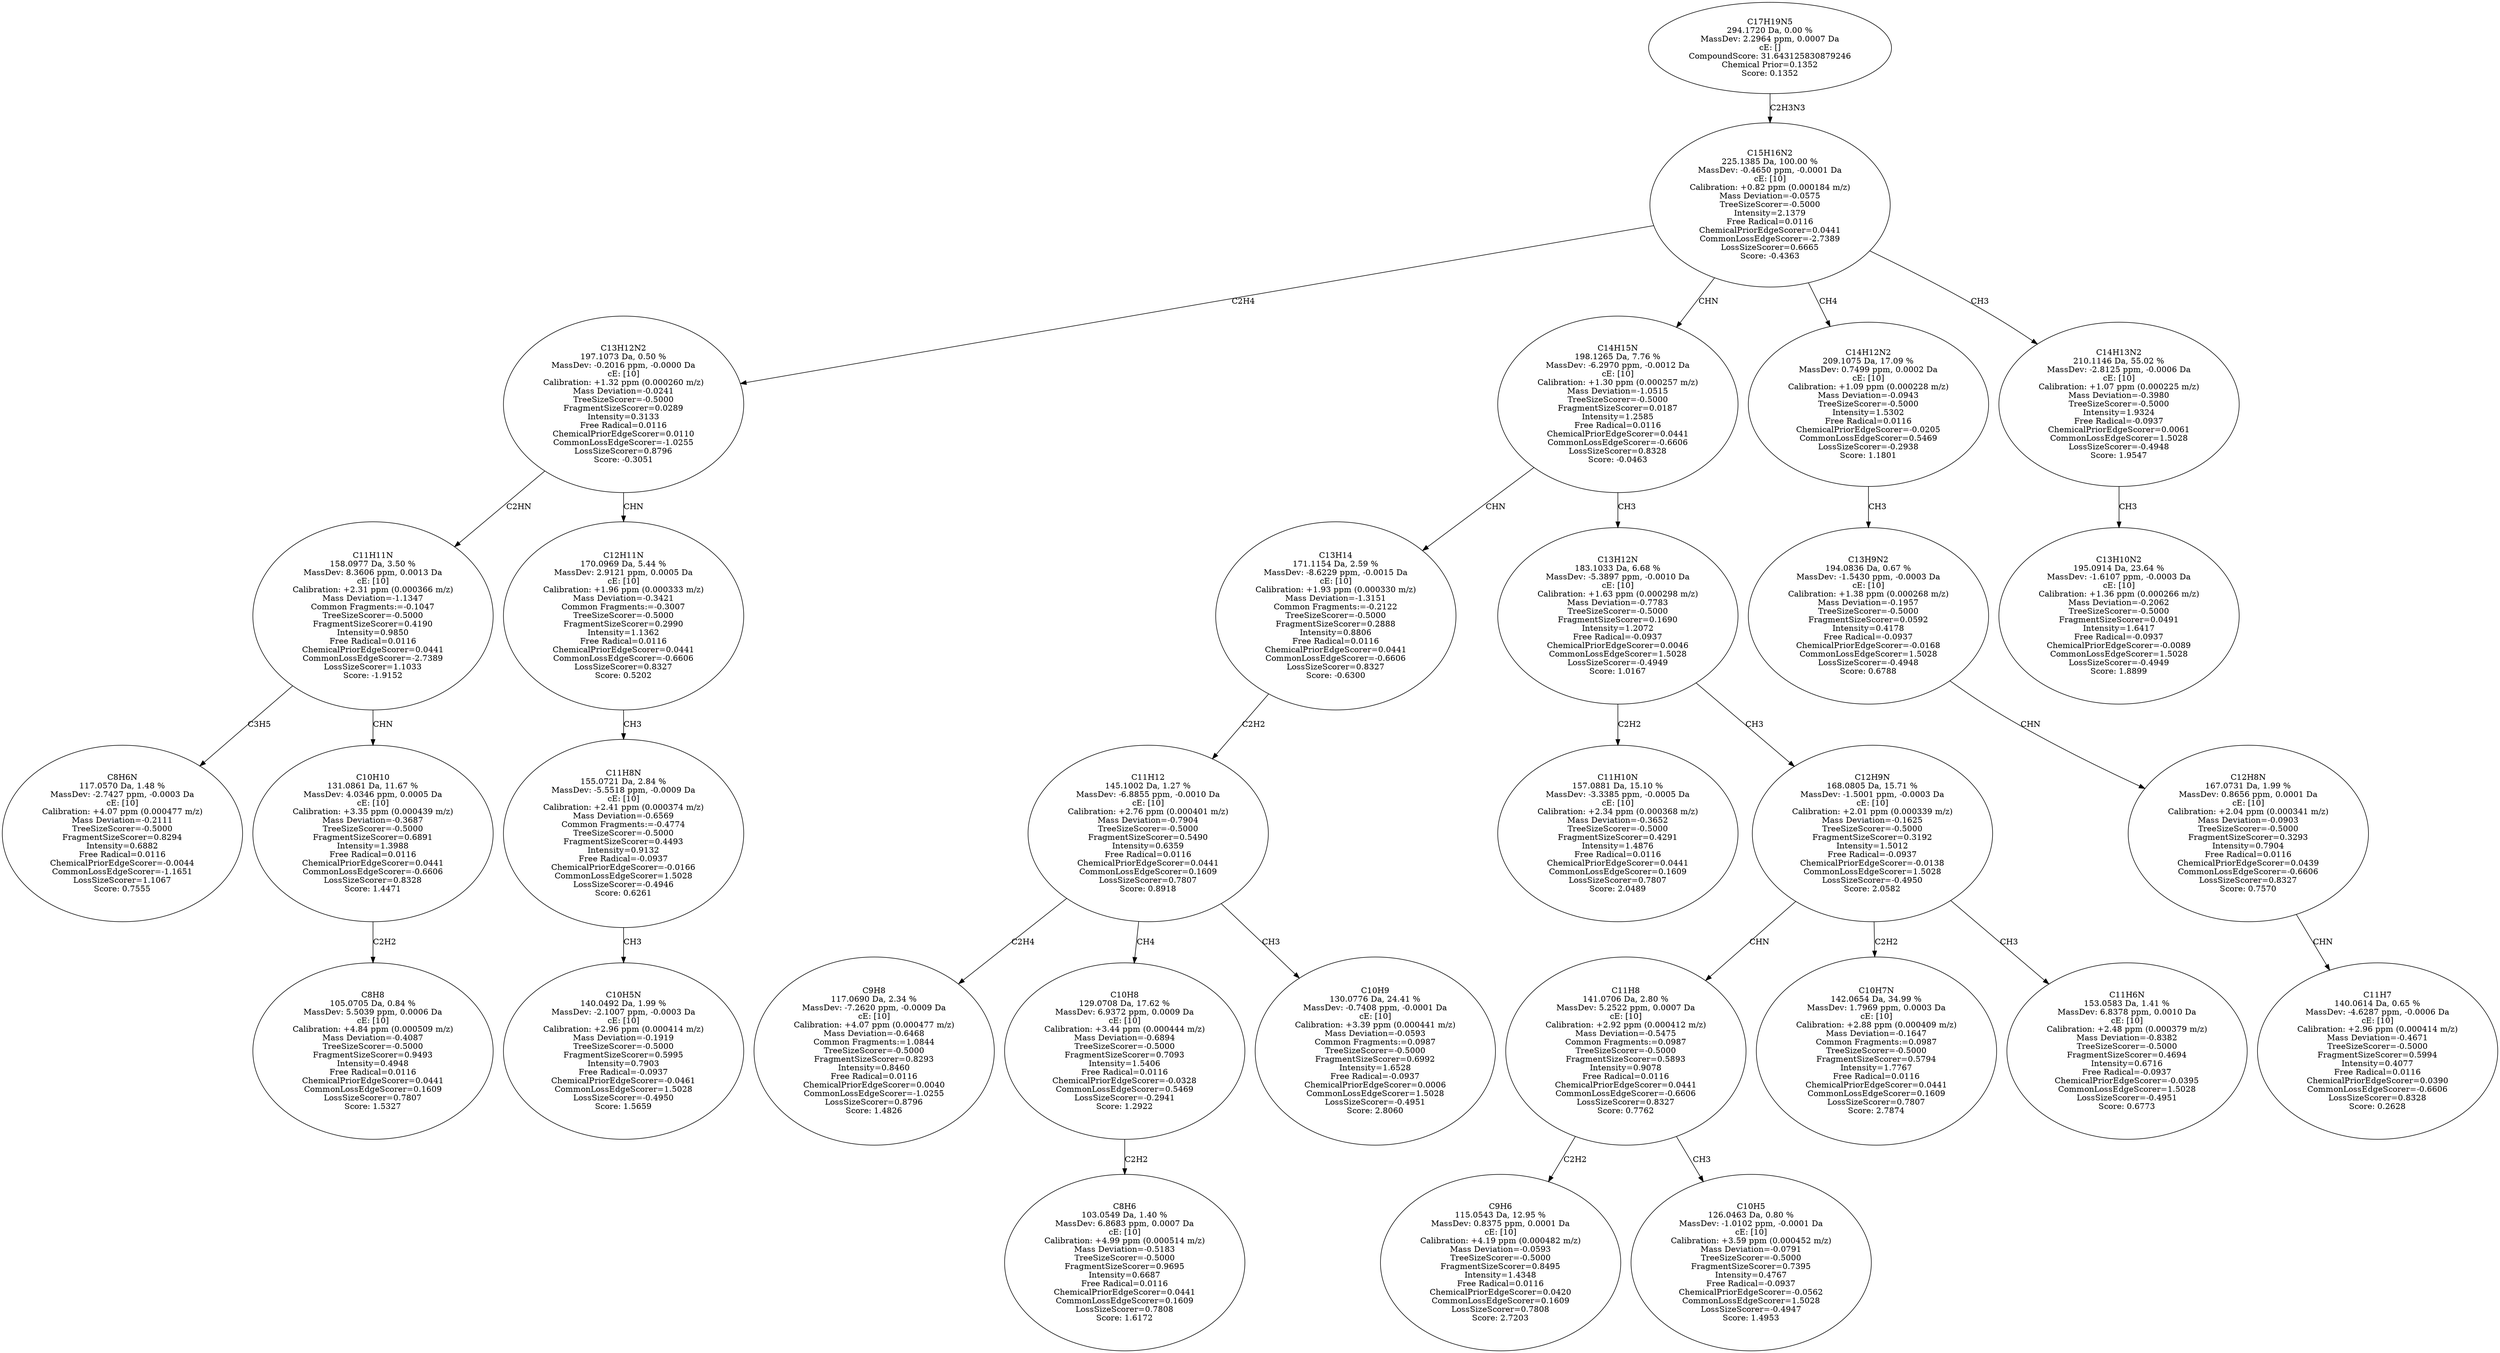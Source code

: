strict digraph {
v1 [label="C8H6N\n117.0570 Da, 1.48 %\nMassDev: -2.7427 ppm, -0.0003 Da\ncE: [10]\nCalibration: +4.07 ppm (0.000477 m/z)\nMass Deviation=-0.2111\nTreeSizeScorer=-0.5000\nFragmentSizeScorer=0.8294\nIntensity=0.6882\nFree Radical=0.0116\nChemicalPriorEdgeScorer=-0.0044\nCommonLossEdgeScorer=-1.1651\nLossSizeScorer=1.1067\nScore: 0.7555"];
v2 [label="C8H8\n105.0705 Da, 0.84 %\nMassDev: 5.5039 ppm, 0.0006 Da\ncE: [10]\nCalibration: +4.84 ppm (0.000509 m/z)\nMass Deviation=-0.4087\nTreeSizeScorer=-0.5000\nFragmentSizeScorer=0.9493\nIntensity=0.4948\nFree Radical=0.0116\nChemicalPriorEdgeScorer=0.0441\nCommonLossEdgeScorer=0.1609\nLossSizeScorer=0.7807\nScore: 1.5327"];
v3 [label="C10H10\n131.0861 Da, 11.67 %\nMassDev: 4.0346 ppm, 0.0005 Da\ncE: [10]\nCalibration: +3.35 ppm (0.000439 m/z)\nMass Deviation=-0.3687\nTreeSizeScorer=-0.5000\nFragmentSizeScorer=0.6891\nIntensity=1.3988\nFree Radical=0.0116\nChemicalPriorEdgeScorer=0.0441\nCommonLossEdgeScorer=-0.6606\nLossSizeScorer=0.8328\nScore: 1.4471"];
v4 [label="C11H11N\n158.0977 Da, 3.50 %\nMassDev: 8.3606 ppm, 0.0013 Da\ncE: [10]\nCalibration: +2.31 ppm (0.000366 m/z)\nMass Deviation=-1.1347\nCommon Fragments:=-0.1047\nTreeSizeScorer=-0.5000\nFragmentSizeScorer=0.4190\nIntensity=0.9850\nFree Radical=0.0116\nChemicalPriorEdgeScorer=0.0441\nCommonLossEdgeScorer=-2.7389\nLossSizeScorer=1.1033\nScore: -1.9152"];
v5 [label="C10H5N\n140.0492 Da, 1.99 %\nMassDev: -2.1007 ppm, -0.0003 Da\ncE: [10]\nCalibration: +2.96 ppm (0.000414 m/z)\nMass Deviation=-0.1919\nTreeSizeScorer=-0.5000\nFragmentSizeScorer=0.5995\nIntensity=0.7903\nFree Radical=-0.0937\nChemicalPriorEdgeScorer=-0.0461\nCommonLossEdgeScorer=1.5028\nLossSizeScorer=-0.4950\nScore: 1.5659"];
v6 [label="C11H8N\n155.0721 Da, 2.84 %\nMassDev: -5.5518 ppm, -0.0009 Da\ncE: [10]\nCalibration: +2.41 ppm (0.000374 m/z)\nMass Deviation=-0.6569\nCommon Fragments:=-0.4774\nTreeSizeScorer=-0.5000\nFragmentSizeScorer=0.4493\nIntensity=0.9132\nFree Radical=-0.0937\nChemicalPriorEdgeScorer=-0.0166\nCommonLossEdgeScorer=1.5028\nLossSizeScorer=-0.4946\nScore: 0.6261"];
v7 [label="C12H11N\n170.0969 Da, 5.44 %\nMassDev: 2.9121 ppm, 0.0005 Da\ncE: [10]\nCalibration: +1.96 ppm (0.000333 m/z)\nMass Deviation=-0.3421\nCommon Fragments:=-0.3007\nTreeSizeScorer=-0.5000\nFragmentSizeScorer=0.2990\nIntensity=1.1362\nFree Radical=0.0116\nChemicalPriorEdgeScorer=0.0441\nCommonLossEdgeScorer=-0.6606\nLossSizeScorer=0.8327\nScore: 0.5202"];
v8 [label="C13H12N2\n197.1073 Da, 0.50 %\nMassDev: -0.2016 ppm, -0.0000 Da\ncE: [10]\nCalibration: +1.32 ppm (0.000260 m/z)\nMass Deviation=-0.0241\nTreeSizeScorer=-0.5000\nFragmentSizeScorer=0.0289\nIntensity=0.3133\nFree Radical=0.0116\nChemicalPriorEdgeScorer=0.0110\nCommonLossEdgeScorer=-1.0255\nLossSizeScorer=0.8796\nScore: -0.3051"];
v9 [label="C9H8\n117.0690 Da, 2.34 %\nMassDev: -7.2620 ppm, -0.0009 Da\ncE: [10]\nCalibration: +4.07 ppm (0.000477 m/z)\nMass Deviation=-0.6468\nCommon Fragments:=1.0844\nTreeSizeScorer=-0.5000\nFragmentSizeScorer=0.8293\nIntensity=0.8460\nFree Radical=0.0116\nChemicalPriorEdgeScorer=0.0040\nCommonLossEdgeScorer=-1.0255\nLossSizeScorer=0.8796\nScore: 1.4826"];
v10 [label="C8H6\n103.0549 Da, 1.40 %\nMassDev: 6.8683 ppm, 0.0007 Da\ncE: [10]\nCalibration: +4.99 ppm (0.000514 m/z)\nMass Deviation=-0.5183\nTreeSizeScorer=-0.5000\nFragmentSizeScorer=0.9695\nIntensity=0.6687\nFree Radical=0.0116\nChemicalPriorEdgeScorer=0.0441\nCommonLossEdgeScorer=0.1609\nLossSizeScorer=0.7808\nScore: 1.6172"];
v11 [label="C10H8\n129.0708 Da, 17.62 %\nMassDev: 6.9372 ppm, 0.0009 Da\ncE: [10]\nCalibration: +3.44 ppm (0.000444 m/z)\nMass Deviation=-0.6894\nTreeSizeScorer=-0.5000\nFragmentSizeScorer=0.7093\nIntensity=1.5406\nFree Radical=0.0116\nChemicalPriorEdgeScorer=-0.0328\nCommonLossEdgeScorer=0.5469\nLossSizeScorer=-0.2941\nScore: 1.2922"];
v12 [label="C10H9\n130.0776 Da, 24.41 %\nMassDev: -0.7408 ppm, -0.0001 Da\ncE: [10]\nCalibration: +3.39 ppm (0.000441 m/z)\nMass Deviation=-0.0593\nCommon Fragments:=0.0987\nTreeSizeScorer=-0.5000\nFragmentSizeScorer=0.6992\nIntensity=1.6528\nFree Radical=-0.0937\nChemicalPriorEdgeScorer=0.0006\nCommonLossEdgeScorer=1.5028\nLossSizeScorer=-0.4951\nScore: 2.8060"];
v13 [label="C11H12\n145.1002 Da, 1.27 %\nMassDev: -6.8855 ppm, -0.0010 Da\ncE: [10]\nCalibration: +2.76 ppm (0.000401 m/z)\nMass Deviation=-0.7904\nTreeSizeScorer=-0.5000\nFragmentSizeScorer=0.5490\nIntensity=0.6359\nFree Radical=0.0116\nChemicalPriorEdgeScorer=0.0441\nCommonLossEdgeScorer=0.1609\nLossSizeScorer=0.7807\nScore: 0.8918"];
v14 [label="C13H14\n171.1154 Da, 2.59 %\nMassDev: -8.6229 ppm, -0.0015 Da\ncE: [10]\nCalibration: +1.93 ppm (0.000330 m/z)\nMass Deviation=-1.3151\nCommon Fragments:=-0.2122\nTreeSizeScorer=-0.5000\nFragmentSizeScorer=0.2888\nIntensity=0.8806\nFree Radical=0.0116\nChemicalPriorEdgeScorer=0.0441\nCommonLossEdgeScorer=-0.6606\nLossSizeScorer=0.8327\nScore: -0.6300"];
v15 [label="C11H10N\n157.0881 Da, 15.10 %\nMassDev: -3.3385 ppm, -0.0005 Da\ncE: [10]\nCalibration: +2.34 ppm (0.000368 m/z)\nMass Deviation=-0.3652\nTreeSizeScorer=-0.5000\nFragmentSizeScorer=0.4291\nIntensity=1.4876\nFree Radical=0.0116\nChemicalPriorEdgeScorer=0.0441\nCommonLossEdgeScorer=0.1609\nLossSizeScorer=0.7807\nScore: 2.0489"];
v16 [label="C9H6\n115.0543 Da, 12.95 %\nMassDev: 0.8375 ppm, 0.0001 Da\ncE: [10]\nCalibration: +4.19 ppm (0.000482 m/z)\nMass Deviation=-0.0593\nTreeSizeScorer=-0.5000\nFragmentSizeScorer=0.8495\nIntensity=1.4348\nFree Radical=0.0116\nChemicalPriorEdgeScorer=0.0420\nCommonLossEdgeScorer=0.1609\nLossSizeScorer=0.7808\nScore: 2.7203"];
v17 [label="C10H5\n126.0463 Da, 0.80 %\nMassDev: -1.0102 ppm, -0.0001 Da\ncE: [10]\nCalibration: +3.59 ppm (0.000452 m/z)\nMass Deviation=-0.0791\nTreeSizeScorer=-0.5000\nFragmentSizeScorer=0.7395\nIntensity=0.4767\nFree Radical=-0.0937\nChemicalPriorEdgeScorer=-0.0562\nCommonLossEdgeScorer=1.5028\nLossSizeScorer=-0.4947\nScore: 1.4953"];
v18 [label="C11H8\n141.0706 Da, 2.80 %\nMassDev: 5.2522 ppm, 0.0007 Da\ncE: [10]\nCalibration: +2.92 ppm (0.000412 m/z)\nMass Deviation=-0.5475\nCommon Fragments:=0.0987\nTreeSizeScorer=-0.5000\nFragmentSizeScorer=0.5893\nIntensity=0.9078\nFree Radical=0.0116\nChemicalPriorEdgeScorer=0.0441\nCommonLossEdgeScorer=-0.6606\nLossSizeScorer=0.8327\nScore: 0.7762"];
v19 [label="C10H7N\n142.0654 Da, 34.99 %\nMassDev: 1.7969 ppm, 0.0003 Da\ncE: [10]\nCalibration: +2.88 ppm (0.000409 m/z)\nMass Deviation=-0.1647\nCommon Fragments:=0.0987\nTreeSizeScorer=-0.5000\nFragmentSizeScorer=0.5794\nIntensity=1.7767\nFree Radical=0.0116\nChemicalPriorEdgeScorer=0.0441\nCommonLossEdgeScorer=0.1609\nLossSizeScorer=0.7807\nScore: 2.7874"];
v20 [label="C11H6N\n153.0583 Da, 1.41 %\nMassDev: 6.8378 ppm, 0.0010 Da\ncE: [10]\nCalibration: +2.48 ppm (0.000379 m/z)\nMass Deviation=-0.8382\nTreeSizeScorer=-0.5000\nFragmentSizeScorer=0.4694\nIntensity=0.6716\nFree Radical=-0.0937\nChemicalPriorEdgeScorer=-0.0395\nCommonLossEdgeScorer=1.5028\nLossSizeScorer=-0.4951\nScore: 0.6773"];
v21 [label="C12H9N\n168.0805 Da, 15.71 %\nMassDev: -1.5001 ppm, -0.0003 Da\ncE: [10]\nCalibration: +2.01 ppm (0.000339 m/z)\nMass Deviation=-0.1625\nTreeSizeScorer=-0.5000\nFragmentSizeScorer=0.3192\nIntensity=1.5012\nFree Radical=-0.0937\nChemicalPriorEdgeScorer=-0.0138\nCommonLossEdgeScorer=1.5028\nLossSizeScorer=-0.4950\nScore: 2.0582"];
v22 [label="C13H12N\n183.1033 Da, 6.68 %\nMassDev: -5.3897 ppm, -0.0010 Da\ncE: [10]\nCalibration: +1.63 ppm (0.000298 m/z)\nMass Deviation=-0.7783\nTreeSizeScorer=-0.5000\nFragmentSizeScorer=0.1690\nIntensity=1.2072\nFree Radical=-0.0937\nChemicalPriorEdgeScorer=0.0046\nCommonLossEdgeScorer=1.5028\nLossSizeScorer=-0.4949\nScore: 1.0167"];
v23 [label="C14H15N\n198.1265 Da, 7.76 %\nMassDev: -6.2970 ppm, -0.0012 Da\ncE: [10]\nCalibration: +1.30 ppm (0.000257 m/z)\nMass Deviation=-1.0515\nTreeSizeScorer=-0.5000\nFragmentSizeScorer=0.0187\nIntensity=1.2585\nFree Radical=0.0116\nChemicalPriorEdgeScorer=0.0441\nCommonLossEdgeScorer=-0.6606\nLossSizeScorer=0.8328\nScore: -0.0463"];
v24 [label="C11H7\n140.0614 Da, 0.65 %\nMassDev: -4.6287 ppm, -0.0006 Da\ncE: [10]\nCalibration: +2.96 ppm (0.000414 m/z)\nMass Deviation=-0.4671\nTreeSizeScorer=-0.5000\nFragmentSizeScorer=0.5994\nIntensity=0.4077\nFree Radical=0.0116\nChemicalPriorEdgeScorer=0.0390\nCommonLossEdgeScorer=-0.6606\nLossSizeScorer=0.8328\nScore: 0.2628"];
v25 [label="C12H8N\n167.0731 Da, 1.99 %\nMassDev: 0.8656 ppm, 0.0001 Da\ncE: [10]\nCalibration: +2.04 ppm (0.000341 m/z)\nMass Deviation=-0.0903\nTreeSizeScorer=-0.5000\nFragmentSizeScorer=0.3293\nIntensity=0.7904\nFree Radical=0.0116\nChemicalPriorEdgeScorer=0.0439\nCommonLossEdgeScorer=-0.6606\nLossSizeScorer=0.8327\nScore: 0.7570"];
v26 [label="C13H9N2\n194.0836 Da, 0.67 %\nMassDev: -1.5430 ppm, -0.0003 Da\ncE: [10]\nCalibration: +1.38 ppm (0.000268 m/z)\nMass Deviation=-0.1957\nTreeSizeScorer=-0.5000\nFragmentSizeScorer=0.0592\nIntensity=0.4178\nFree Radical=-0.0937\nChemicalPriorEdgeScorer=-0.0168\nCommonLossEdgeScorer=1.5028\nLossSizeScorer=-0.4948\nScore: 0.6788"];
v27 [label="C14H12N2\n209.1075 Da, 17.09 %\nMassDev: 0.7499 ppm, 0.0002 Da\ncE: [10]\nCalibration: +1.09 ppm (0.000228 m/z)\nMass Deviation=-0.0943\nTreeSizeScorer=-0.5000\nIntensity=1.5302\nFree Radical=0.0116\nChemicalPriorEdgeScorer=-0.0205\nCommonLossEdgeScorer=0.5469\nLossSizeScorer=-0.2938\nScore: 1.1801"];
v28 [label="C13H10N2\n195.0914 Da, 23.64 %\nMassDev: -1.6107 ppm, -0.0003 Da\ncE: [10]\nCalibration: +1.36 ppm (0.000266 m/z)\nMass Deviation=-0.2062\nTreeSizeScorer=-0.5000\nFragmentSizeScorer=0.0491\nIntensity=1.6417\nFree Radical=-0.0937\nChemicalPriorEdgeScorer=-0.0089\nCommonLossEdgeScorer=1.5028\nLossSizeScorer=-0.4949\nScore: 1.8899"];
v29 [label="C14H13N2\n210.1146 Da, 55.02 %\nMassDev: -2.8125 ppm, -0.0006 Da\ncE: [10]\nCalibration: +1.07 ppm (0.000225 m/z)\nMass Deviation=-0.3980\nTreeSizeScorer=-0.5000\nIntensity=1.9324\nFree Radical=-0.0937\nChemicalPriorEdgeScorer=0.0061\nCommonLossEdgeScorer=1.5028\nLossSizeScorer=-0.4948\nScore: 1.9547"];
v30 [label="C15H16N2\n225.1385 Da, 100.00 %\nMassDev: -0.4650 ppm, -0.0001 Da\ncE: [10]\nCalibration: +0.82 ppm (0.000184 m/z)\nMass Deviation=-0.0575\nTreeSizeScorer=-0.5000\nIntensity=2.1379\nFree Radical=0.0116\nChemicalPriorEdgeScorer=0.0441\nCommonLossEdgeScorer=-2.7389\nLossSizeScorer=0.6665\nScore: -0.4363"];
v31 [label="C17H19N5\n294.1720 Da, 0.00 %\nMassDev: 2.2964 ppm, 0.0007 Da\ncE: []\nCompoundScore: 31.643125830879246\nChemical Prior=0.1352\nScore: 0.1352"];
v4 -> v1 [label="C3H5"];
v3 -> v2 [label="C2H2"];
v4 -> v3 [label="CHN"];
v8 -> v4 [label="C2HN"];
v6 -> v5 [label="CH3"];
v7 -> v6 [label="CH3"];
v8 -> v7 [label="CHN"];
v30 -> v8 [label="C2H4"];
v13 -> v9 [label="C2H4"];
v11 -> v10 [label="C2H2"];
v13 -> v11 [label="CH4"];
v13 -> v12 [label="CH3"];
v14 -> v13 [label="C2H2"];
v23 -> v14 [label="CHN"];
v22 -> v15 [label="C2H2"];
v18 -> v16 [label="C2H2"];
v18 -> v17 [label="CH3"];
v21 -> v18 [label="CHN"];
v21 -> v19 [label="C2H2"];
v21 -> v20 [label="CH3"];
v22 -> v21 [label="CH3"];
v23 -> v22 [label="CH3"];
v30 -> v23 [label="CHN"];
v25 -> v24 [label="CHN"];
v26 -> v25 [label="CHN"];
v27 -> v26 [label="CH3"];
v30 -> v27 [label="CH4"];
v29 -> v28 [label="CH3"];
v30 -> v29 [label="CH3"];
v31 -> v30 [label="C2H3N3"];
}
